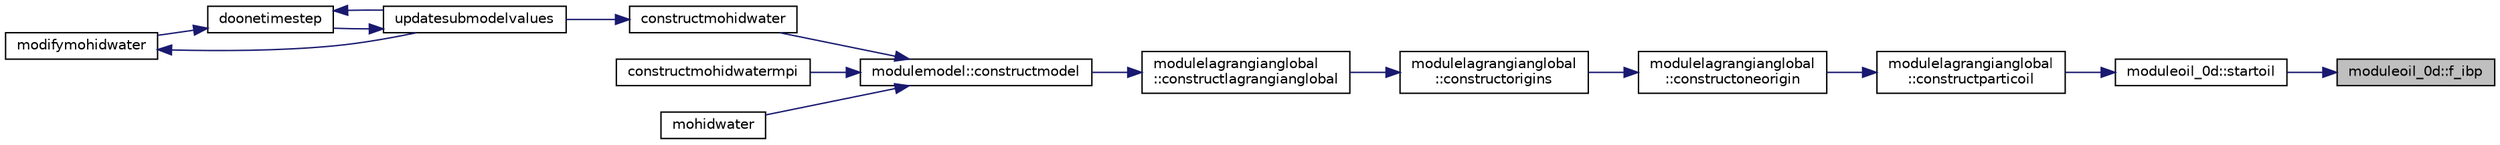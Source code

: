 digraph "moduleoil_0d::f_ibp"
{
 // LATEX_PDF_SIZE
  edge [fontname="Helvetica",fontsize="10",labelfontname="Helvetica",labelfontsize="10"];
  node [fontname="Helvetica",fontsize="10",shape=record];
  rankdir="RL";
  Node1 [label="moduleoil_0d::f_ibp",height=0.2,width=0.4,color="black", fillcolor="grey75", style="filled", fontcolor="black",tooltip=" "];
  Node1 -> Node2 [dir="back",color="midnightblue",fontsize="10",style="solid"];
  Node2 [label="moduleoil_0d::startoil",height=0.2,width=0.4,color="black", fillcolor="white", style="filled",URL="$namespacemoduleoil__0d.html#a7a8a1d1d956230a40fa8f10e664138e3",tooltip=" "];
  Node2 -> Node3 [dir="back",color="midnightblue",fontsize="10",style="solid"];
  Node3 [label="modulelagrangianglobal\l::constructparticoil",height=0.2,width=0.4,color="black", fillcolor="white", style="filled",URL="$namespacemodulelagrangianglobal.html#a070a6d8670eb489aaa0ce90aba70b1cc",tooltip=" "];
  Node3 -> Node4 [dir="back",color="midnightblue",fontsize="10",style="solid"];
  Node4 [label="modulelagrangianglobal\l::constructoneorigin",height=0.2,width=0.4,color="black", fillcolor="white", style="filled",URL="$namespacemodulelagrangianglobal.html#a13e19af68aa547fbcd1d97158976b7ef",tooltip=" "];
  Node4 -> Node5 [dir="back",color="midnightblue",fontsize="10",style="solid"];
  Node5 [label="modulelagrangianglobal\l::constructorigins",height=0.2,width=0.4,color="black", fillcolor="white", style="filled",URL="$namespacemodulelagrangianglobal.html#a18659553d3e4f0917dd7bc0bcdb6d109",tooltip=" "];
  Node5 -> Node6 [dir="back",color="midnightblue",fontsize="10",style="solid"];
  Node6 [label="modulelagrangianglobal\l::constructlagrangianglobal",height=0.2,width=0.4,color="black", fillcolor="white", style="filled",URL="$namespacemodulelagrangianglobal.html#afd673a84ee97dfdff69d0e0f3a7ea3ef",tooltip=" "];
  Node6 -> Node7 [dir="back",color="midnightblue",fontsize="10",style="solid"];
  Node7 [label="modulemodel::constructmodel",height=0.2,width=0.4,color="black", fillcolor="white", style="filled",URL="$namespacemodulemodel.html#abcddd2b6e97f110b0c5b3bb00f069570",tooltip=" "];
  Node7 -> Node8 [dir="back",color="midnightblue",fontsize="10",style="solid"];
  Node8 [label="constructmohidwater",height=0.2,width=0.4,color="black", fillcolor="white", style="filled",URL="$_main_8_f90.html#abc6cfc7bca3f0c4dda032a34b9690319",tooltip=" "];
  Node8 -> Node9 [dir="back",color="midnightblue",fontsize="10",style="solid"];
  Node9 [label="updatesubmodelvalues",height=0.2,width=0.4,color="black", fillcolor="white", style="filled",URL="$_main_8_f90.html#a4c5ecbd810307fa557d4b4e6719c7fd1",tooltip=" "];
  Node9 -> Node10 [dir="back",color="midnightblue",fontsize="10",style="solid"];
  Node10 [label="doonetimestep",height=0.2,width=0.4,color="black", fillcolor="white", style="filled",URL="$_main_8_f90.html#a5a877f32d8c35a58c7bd824a65b07dba",tooltip=" "];
  Node10 -> Node11 [dir="back",color="midnightblue",fontsize="10",style="solid"];
  Node11 [label="modifymohidwater",height=0.2,width=0.4,color="black", fillcolor="white", style="filled",URL="$_main_8_f90.html#a98b6185e00bdaa093569c6645482e68b",tooltip=" "];
  Node11 -> Node9 [dir="back",color="midnightblue",fontsize="10",style="solid"];
  Node10 -> Node9 [dir="back",color="midnightblue",fontsize="10",style="solid"];
  Node7 -> Node12 [dir="back",color="midnightblue",fontsize="10",style="solid"];
  Node12 [label="constructmohidwatermpi",height=0.2,width=0.4,color="black", fillcolor="white", style="filled",URL="$_main_8_f90.html#a364d1a7b4621ef3a56c71daf2af5147e",tooltip=" "];
  Node7 -> Node13 [dir="back",color="midnightblue",fontsize="10",style="solid"];
  Node13 [label="mohidwater",height=0.2,width=0.4,color="black", fillcolor="white", style="filled",URL="$_main_8_f90.html#a22cacab418d9e36dcaa8c3aef44b4185",tooltip=" "];
}
